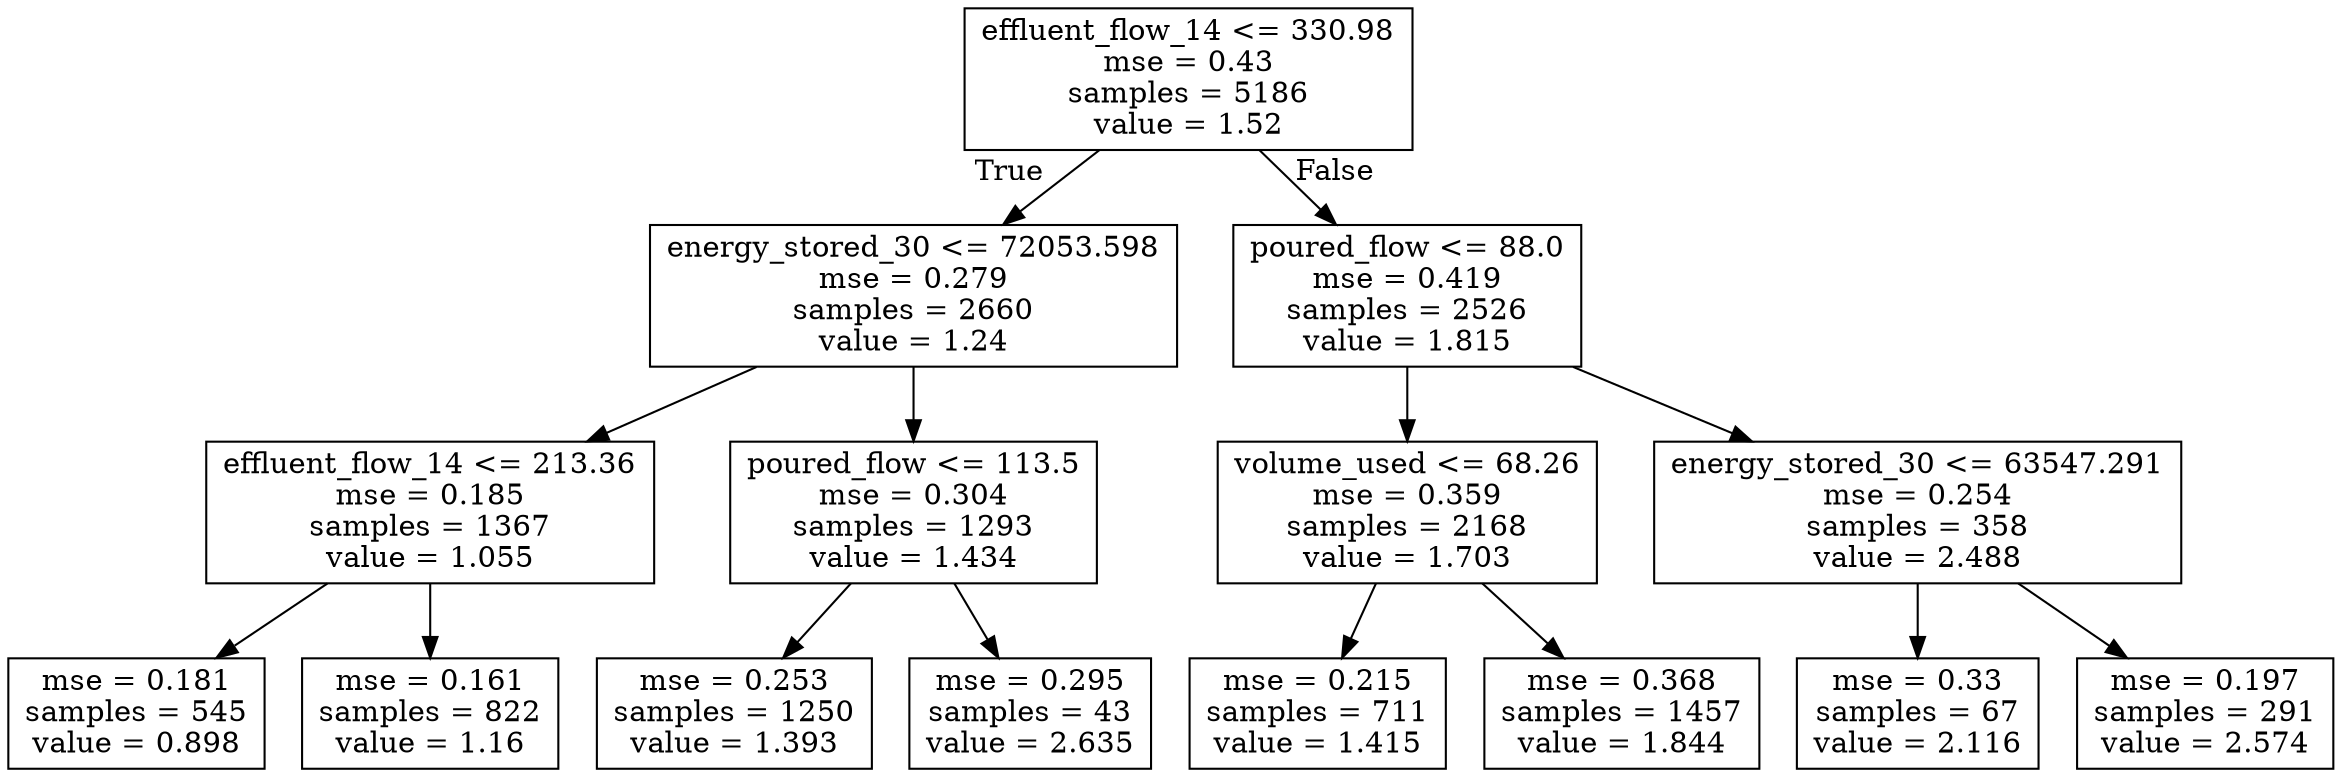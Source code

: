 digraph Tree {
node [shape=box] ;
0 [label="effluent_flow_14 <= 330.98\nmse = 0.43\nsamples = 5186\nvalue = 1.52"] ;
1 [label="energy_stored_30 <= 72053.598\nmse = 0.279\nsamples = 2660\nvalue = 1.24"] ;
0 -> 1 [labeldistance=2.5, labelangle=45, headlabel="True"] ;
2 [label="effluent_flow_14 <= 213.36\nmse = 0.185\nsamples = 1367\nvalue = 1.055"] ;
1 -> 2 ;
3 [label="mse = 0.181\nsamples = 545\nvalue = 0.898"] ;
2 -> 3 ;
4 [label="mse = 0.161\nsamples = 822\nvalue = 1.16"] ;
2 -> 4 ;
5 [label="poured_flow <= 113.5\nmse = 0.304\nsamples = 1293\nvalue = 1.434"] ;
1 -> 5 ;
6 [label="mse = 0.253\nsamples = 1250\nvalue = 1.393"] ;
5 -> 6 ;
7 [label="mse = 0.295\nsamples = 43\nvalue = 2.635"] ;
5 -> 7 ;
8 [label="poured_flow <= 88.0\nmse = 0.419\nsamples = 2526\nvalue = 1.815"] ;
0 -> 8 [labeldistance=2.5, labelangle=-45, headlabel="False"] ;
9 [label="volume_used <= 68.26\nmse = 0.359\nsamples = 2168\nvalue = 1.703"] ;
8 -> 9 ;
10 [label="mse = 0.215\nsamples = 711\nvalue = 1.415"] ;
9 -> 10 ;
11 [label="mse = 0.368\nsamples = 1457\nvalue = 1.844"] ;
9 -> 11 ;
12 [label="energy_stored_30 <= 63547.291\nmse = 0.254\nsamples = 358\nvalue = 2.488"] ;
8 -> 12 ;
13 [label="mse = 0.33\nsamples = 67\nvalue = 2.116"] ;
12 -> 13 ;
14 [label="mse = 0.197\nsamples = 291\nvalue = 2.574"] ;
12 -> 14 ;
}